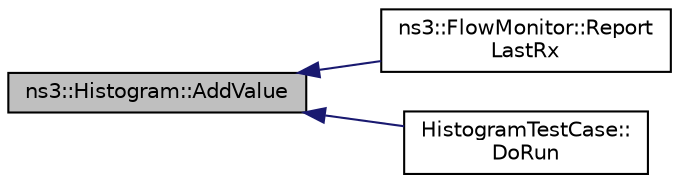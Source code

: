 digraph "ns3::Histogram::AddValue"
{
  edge [fontname="Helvetica",fontsize="10",labelfontname="Helvetica",labelfontsize="10"];
  node [fontname="Helvetica",fontsize="10",shape=record];
  rankdir="LR";
  Node1 [label="ns3::Histogram::AddValue",height=0.2,width=0.4,color="black", fillcolor="grey75", style="filled", fontcolor="black"];
  Node1 -> Node2 [dir="back",color="midnightblue",fontsize="10",style="solid"];
  Node2 [label="ns3::FlowMonitor::Report\lLastRx",height=0.2,width=0.4,color="black", fillcolor="white", style="filled",URL="$d7/d39/classns3_1_1FlowMonitor.html#a534535fd498067cae4f774ba701e5d47"];
  Node1 -> Node3 [dir="back",color="midnightblue",fontsize="10",style="solid"];
  Node3 [label="HistogramTestCase::\lDoRun",height=0.2,width=0.4,color="black", fillcolor="white", style="filled",URL="$d0/d7f/classHistogramTestCase.html#a8d45636a7bdcdb490eeb486acf5a47f1",tooltip="Implementation to actually run this TestCase. "];
}
